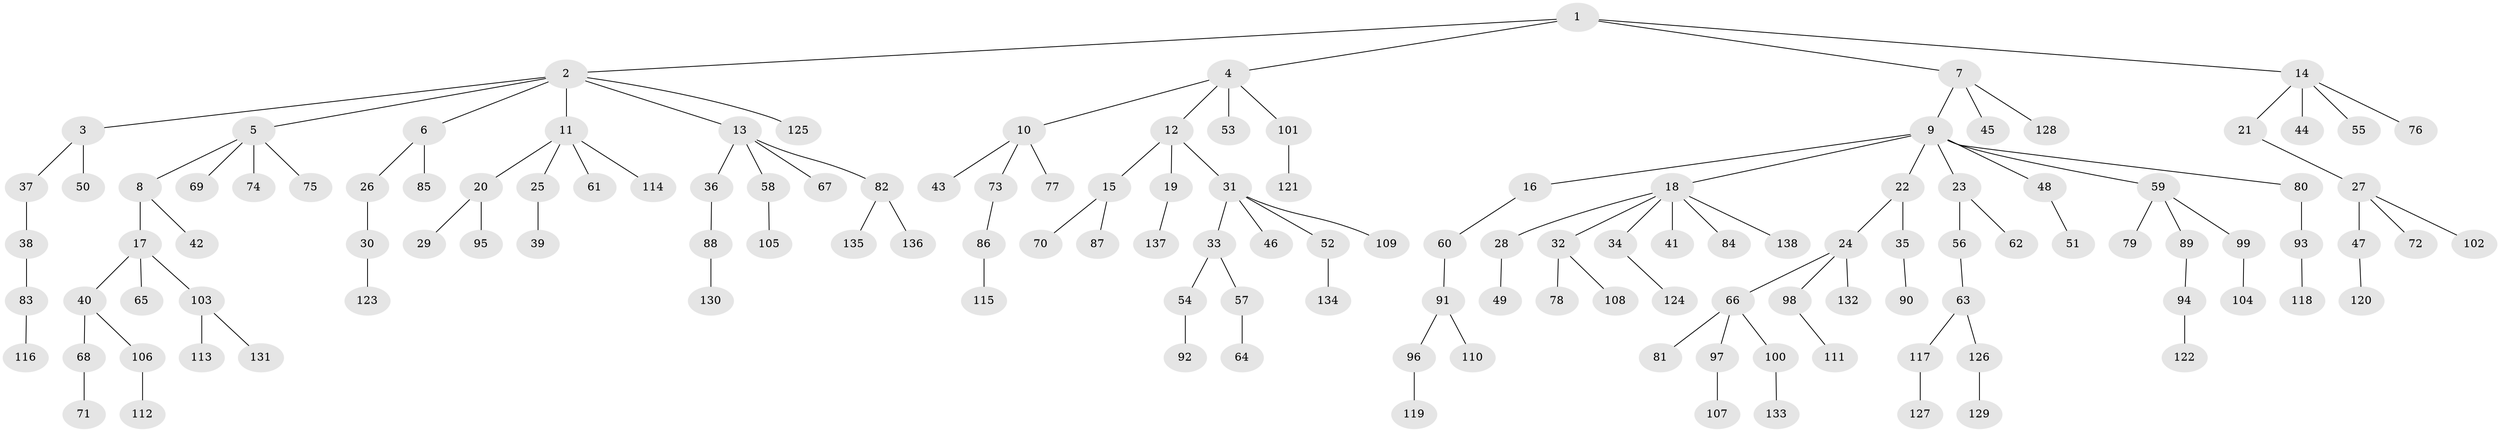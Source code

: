 // Generated by graph-tools (version 1.1) at 2025/02/03/09/25 03:02:21]
// undirected, 138 vertices, 137 edges
graph export_dot {
graph [start="1"]
  node [color=gray90,style=filled];
  1;
  2;
  3;
  4;
  5;
  6;
  7;
  8;
  9;
  10;
  11;
  12;
  13;
  14;
  15;
  16;
  17;
  18;
  19;
  20;
  21;
  22;
  23;
  24;
  25;
  26;
  27;
  28;
  29;
  30;
  31;
  32;
  33;
  34;
  35;
  36;
  37;
  38;
  39;
  40;
  41;
  42;
  43;
  44;
  45;
  46;
  47;
  48;
  49;
  50;
  51;
  52;
  53;
  54;
  55;
  56;
  57;
  58;
  59;
  60;
  61;
  62;
  63;
  64;
  65;
  66;
  67;
  68;
  69;
  70;
  71;
  72;
  73;
  74;
  75;
  76;
  77;
  78;
  79;
  80;
  81;
  82;
  83;
  84;
  85;
  86;
  87;
  88;
  89;
  90;
  91;
  92;
  93;
  94;
  95;
  96;
  97;
  98;
  99;
  100;
  101;
  102;
  103;
  104;
  105;
  106;
  107;
  108;
  109;
  110;
  111;
  112;
  113;
  114;
  115;
  116;
  117;
  118;
  119;
  120;
  121;
  122;
  123;
  124;
  125;
  126;
  127;
  128;
  129;
  130;
  131;
  132;
  133;
  134;
  135;
  136;
  137;
  138;
  1 -- 2;
  1 -- 4;
  1 -- 7;
  1 -- 14;
  2 -- 3;
  2 -- 5;
  2 -- 6;
  2 -- 11;
  2 -- 13;
  2 -- 125;
  3 -- 37;
  3 -- 50;
  4 -- 10;
  4 -- 12;
  4 -- 53;
  4 -- 101;
  5 -- 8;
  5 -- 69;
  5 -- 74;
  5 -- 75;
  6 -- 26;
  6 -- 85;
  7 -- 9;
  7 -- 45;
  7 -- 128;
  8 -- 17;
  8 -- 42;
  9 -- 16;
  9 -- 18;
  9 -- 22;
  9 -- 23;
  9 -- 48;
  9 -- 59;
  9 -- 80;
  10 -- 43;
  10 -- 73;
  10 -- 77;
  11 -- 20;
  11 -- 25;
  11 -- 61;
  11 -- 114;
  12 -- 15;
  12 -- 19;
  12 -- 31;
  13 -- 36;
  13 -- 58;
  13 -- 67;
  13 -- 82;
  14 -- 21;
  14 -- 44;
  14 -- 55;
  14 -- 76;
  15 -- 70;
  15 -- 87;
  16 -- 60;
  17 -- 40;
  17 -- 65;
  17 -- 103;
  18 -- 28;
  18 -- 32;
  18 -- 34;
  18 -- 41;
  18 -- 84;
  18 -- 138;
  19 -- 137;
  20 -- 29;
  20 -- 95;
  21 -- 27;
  22 -- 24;
  22 -- 35;
  23 -- 56;
  23 -- 62;
  24 -- 66;
  24 -- 98;
  24 -- 132;
  25 -- 39;
  26 -- 30;
  27 -- 47;
  27 -- 72;
  27 -- 102;
  28 -- 49;
  30 -- 123;
  31 -- 33;
  31 -- 46;
  31 -- 52;
  31 -- 109;
  32 -- 78;
  32 -- 108;
  33 -- 54;
  33 -- 57;
  34 -- 124;
  35 -- 90;
  36 -- 88;
  37 -- 38;
  38 -- 83;
  40 -- 68;
  40 -- 106;
  47 -- 120;
  48 -- 51;
  52 -- 134;
  54 -- 92;
  56 -- 63;
  57 -- 64;
  58 -- 105;
  59 -- 79;
  59 -- 89;
  59 -- 99;
  60 -- 91;
  63 -- 117;
  63 -- 126;
  66 -- 81;
  66 -- 97;
  66 -- 100;
  68 -- 71;
  73 -- 86;
  80 -- 93;
  82 -- 135;
  82 -- 136;
  83 -- 116;
  86 -- 115;
  88 -- 130;
  89 -- 94;
  91 -- 96;
  91 -- 110;
  93 -- 118;
  94 -- 122;
  96 -- 119;
  97 -- 107;
  98 -- 111;
  99 -- 104;
  100 -- 133;
  101 -- 121;
  103 -- 113;
  103 -- 131;
  106 -- 112;
  117 -- 127;
  126 -- 129;
}

